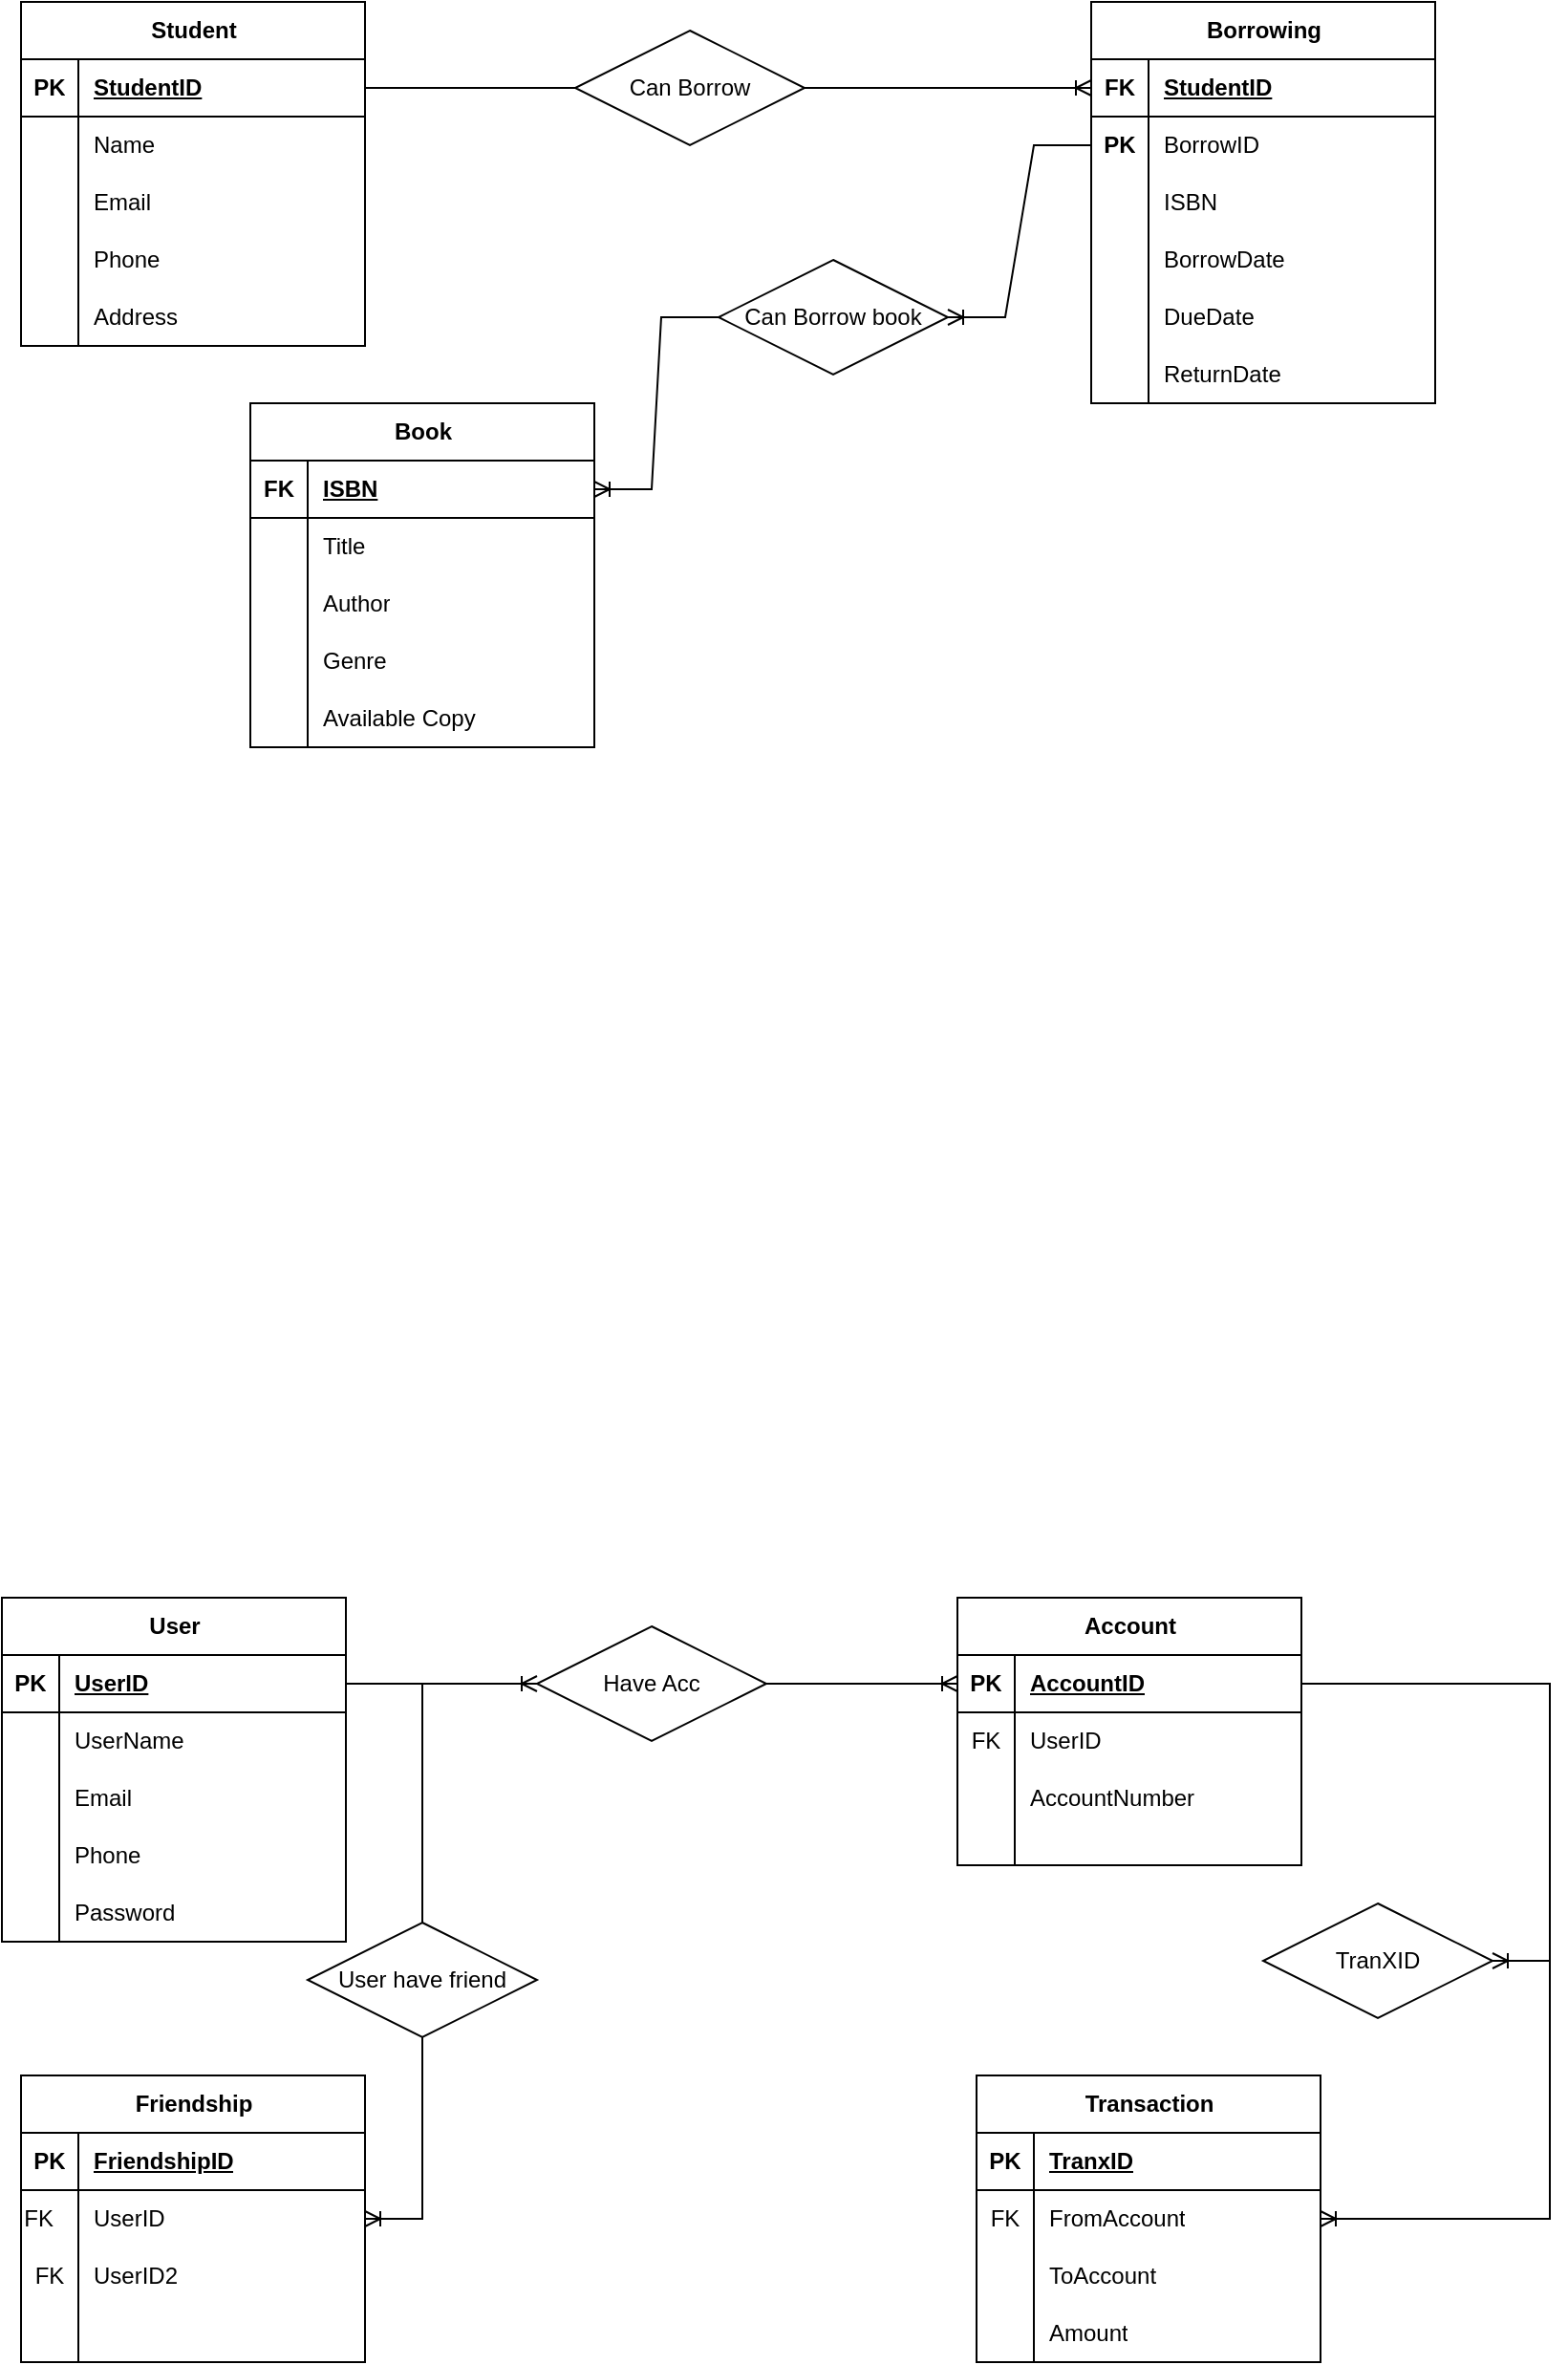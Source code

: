 <mxfile version="23.1.1" type="device">
  <diagram name="Page-1" id="Jk8TJzOwLJH_N4XYiwVv">
    <mxGraphModel dx="1345" dy="1642" grid="1" gridSize="10" guides="1" tooltips="1" connect="1" arrows="1" fold="1" page="1" pageScale="1" pageWidth="850" pageHeight="1100" math="0" shadow="0">
      <root>
        <mxCell id="0" />
        <mxCell id="1" parent="0" />
        <mxCell id="MFxHPmhv5iQctYtQhgvA-28" value="Student" style="shape=table;startSize=30;container=1;collapsible=1;childLayout=tableLayout;fixedRows=1;rowLines=0;fontStyle=1;align=center;resizeLast=1;html=1;" vertex="1" parent="1">
          <mxGeometry x="60" y="-285" width="180" height="180" as="geometry" />
        </mxCell>
        <mxCell id="MFxHPmhv5iQctYtQhgvA-29" value="" style="shape=tableRow;horizontal=0;startSize=0;swimlaneHead=0;swimlaneBody=0;fillColor=none;collapsible=0;dropTarget=0;points=[[0,0.5],[1,0.5]];portConstraint=eastwest;top=0;left=0;right=0;bottom=1;" vertex="1" parent="MFxHPmhv5iQctYtQhgvA-28">
          <mxGeometry y="30" width="180" height="30" as="geometry" />
        </mxCell>
        <mxCell id="MFxHPmhv5iQctYtQhgvA-30" value="PK" style="shape=partialRectangle;connectable=0;fillColor=none;top=0;left=0;bottom=0;right=0;fontStyle=1;overflow=hidden;whiteSpace=wrap;html=1;" vertex="1" parent="MFxHPmhv5iQctYtQhgvA-29">
          <mxGeometry width="30" height="30" as="geometry">
            <mxRectangle width="30" height="30" as="alternateBounds" />
          </mxGeometry>
        </mxCell>
        <mxCell id="MFxHPmhv5iQctYtQhgvA-31" value="StudentID" style="shape=partialRectangle;connectable=0;fillColor=none;top=0;left=0;bottom=0;right=0;align=left;spacingLeft=6;fontStyle=5;overflow=hidden;whiteSpace=wrap;html=1;" vertex="1" parent="MFxHPmhv5iQctYtQhgvA-29">
          <mxGeometry x="30" width="150" height="30" as="geometry">
            <mxRectangle width="150" height="30" as="alternateBounds" />
          </mxGeometry>
        </mxCell>
        <mxCell id="MFxHPmhv5iQctYtQhgvA-32" value="" style="shape=tableRow;horizontal=0;startSize=0;swimlaneHead=0;swimlaneBody=0;fillColor=none;collapsible=0;dropTarget=0;points=[[0,0.5],[1,0.5]];portConstraint=eastwest;top=0;left=0;right=0;bottom=0;" vertex="1" parent="MFxHPmhv5iQctYtQhgvA-28">
          <mxGeometry y="60" width="180" height="30" as="geometry" />
        </mxCell>
        <mxCell id="MFxHPmhv5iQctYtQhgvA-33" value="" style="shape=partialRectangle;connectable=0;fillColor=none;top=0;left=0;bottom=0;right=0;editable=1;overflow=hidden;whiteSpace=wrap;html=1;" vertex="1" parent="MFxHPmhv5iQctYtQhgvA-32">
          <mxGeometry width="30" height="30" as="geometry">
            <mxRectangle width="30" height="30" as="alternateBounds" />
          </mxGeometry>
        </mxCell>
        <mxCell id="MFxHPmhv5iQctYtQhgvA-34" value="Name&lt;span style=&quot;white-space: pre;&quot;&gt;&#x9;&lt;/span&gt;&amp;nbsp;" style="shape=partialRectangle;connectable=0;fillColor=none;top=0;left=0;bottom=0;right=0;align=left;spacingLeft=6;overflow=hidden;whiteSpace=wrap;html=1;" vertex="1" parent="MFxHPmhv5iQctYtQhgvA-32">
          <mxGeometry x="30" width="150" height="30" as="geometry">
            <mxRectangle width="150" height="30" as="alternateBounds" />
          </mxGeometry>
        </mxCell>
        <mxCell id="MFxHPmhv5iQctYtQhgvA-35" value="" style="shape=tableRow;horizontal=0;startSize=0;swimlaneHead=0;swimlaneBody=0;fillColor=none;collapsible=0;dropTarget=0;points=[[0,0.5],[1,0.5]];portConstraint=eastwest;top=0;left=0;right=0;bottom=0;" vertex="1" parent="MFxHPmhv5iQctYtQhgvA-28">
          <mxGeometry y="90" width="180" height="30" as="geometry" />
        </mxCell>
        <mxCell id="MFxHPmhv5iQctYtQhgvA-36" value="" style="shape=partialRectangle;connectable=0;fillColor=none;top=0;left=0;bottom=0;right=0;editable=1;overflow=hidden;whiteSpace=wrap;html=1;" vertex="1" parent="MFxHPmhv5iQctYtQhgvA-35">
          <mxGeometry width="30" height="30" as="geometry">
            <mxRectangle width="30" height="30" as="alternateBounds" />
          </mxGeometry>
        </mxCell>
        <mxCell id="MFxHPmhv5iQctYtQhgvA-37" value="Email" style="shape=partialRectangle;connectable=0;fillColor=none;top=0;left=0;bottom=0;right=0;align=left;spacingLeft=6;overflow=hidden;whiteSpace=wrap;html=1;" vertex="1" parent="MFxHPmhv5iQctYtQhgvA-35">
          <mxGeometry x="30" width="150" height="30" as="geometry">
            <mxRectangle width="150" height="30" as="alternateBounds" />
          </mxGeometry>
        </mxCell>
        <mxCell id="MFxHPmhv5iQctYtQhgvA-38" value="" style="shape=tableRow;horizontal=0;startSize=0;swimlaneHead=0;swimlaneBody=0;fillColor=none;collapsible=0;dropTarget=0;points=[[0,0.5],[1,0.5]];portConstraint=eastwest;top=0;left=0;right=0;bottom=0;" vertex="1" parent="MFxHPmhv5iQctYtQhgvA-28">
          <mxGeometry y="120" width="180" height="30" as="geometry" />
        </mxCell>
        <mxCell id="MFxHPmhv5iQctYtQhgvA-39" value="" style="shape=partialRectangle;connectable=0;fillColor=none;top=0;left=0;bottom=0;right=0;editable=1;overflow=hidden;whiteSpace=wrap;html=1;" vertex="1" parent="MFxHPmhv5iQctYtQhgvA-38">
          <mxGeometry width="30" height="30" as="geometry">
            <mxRectangle width="30" height="30" as="alternateBounds" />
          </mxGeometry>
        </mxCell>
        <mxCell id="MFxHPmhv5iQctYtQhgvA-40" value="Phone" style="shape=partialRectangle;connectable=0;fillColor=none;top=0;left=0;bottom=0;right=0;align=left;spacingLeft=6;overflow=hidden;whiteSpace=wrap;html=1;" vertex="1" parent="MFxHPmhv5iQctYtQhgvA-38">
          <mxGeometry x="30" width="150" height="30" as="geometry">
            <mxRectangle width="150" height="30" as="alternateBounds" />
          </mxGeometry>
        </mxCell>
        <mxCell id="MFxHPmhv5iQctYtQhgvA-73" value="" style="shape=tableRow;horizontal=0;startSize=0;swimlaneHead=0;swimlaneBody=0;fillColor=none;collapsible=0;dropTarget=0;points=[[0,0.5],[1,0.5]];portConstraint=eastwest;top=0;left=0;right=0;bottom=0;" vertex="1" parent="MFxHPmhv5iQctYtQhgvA-28">
          <mxGeometry y="150" width="180" height="30" as="geometry" />
        </mxCell>
        <mxCell id="MFxHPmhv5iQctYtQhgvA-74" value="" style="shape=partialRectangle;connectable=0;fillColor=none;top=0;left=0;bottom=0;right=0;editable=1;overflow=hidden;whiteSpace=wrap;html=1;" vertex="1" parent="MFxHPmhv5iQctYtQhgvA-73">
          <mxGeometry width="30" height="30" as="geometry">
            <mxRectangle width="30" height="30" as="alternateBounds" />
          </mxGeometry>
        </mxCell>
        <mxCell id="MFxHPmhv5iQctYtQhgvA-75" value="Address" style="shape=partialRectangle;connectable=0;fillColor=none;top=0;left=0;bottom=0;right=0;align=left;spacingLeft=6;overflow=hidden;whiteSpace=wrap;html=1;" vertex="1" parent="MFxHPmhv5iQctYtQhgvA-73">
          <mxGeometry x="30" width="150" height="30" as="geometry">
            <mxRectangle width="150" height="30" as="alternateBounds" />
          </mxGeometry>
        </mxCell>
        <mxCell id="MFxHPmhv5iQctYtQhgvA-41" value="Book" style="shape=table;startSize=30;container=1;collapsible=1;childLayout=tableLayout;fixedRows=1;rowLines=0;fontStyle=1;align=center;resizeLast=1;html=1;" vertex="1" parent="1">
          <mxGeometry x="180" y="-75" width="180" height="180" as="geometry" />
        </mxCell>
        <mxCell id="MFxHPmhv5iQctYtQhgvA-42" value="" style="shape=tableRow;horizontal=0;startSize=0;swimlaneHead=0;swimlaneBody=0;fillColor=none;collapsible=0;dropTarget=0;points=[[0,0.5],[1,0.5]];portConstraint=eastwest;top=0;left=0;right=0;bottom=1;" vertex="1" parent="MFxHPmhv5iQctYtQhgvA-41">
          <mxGeometry y="30" width="180" height="30" as="geometry" />
        </mxCell>
        <mxCell id="MFxHPmhv5iQctYtQhgvA-43" value="FK" style="shape=partialRectangle;connectable=0;fillColor=none;top=0;left=0;bottom=0;right=0;fontStyle=1;overflow=hidden;whiteSpace=wrap;html=1;" vertex="1" parent="MFxHPmhv5iQctYtQhgvA-42">
          <mxGeometry width="30" height="30" as="geometry">
            <mxRectangle width="30" height="30" as="alternateBounds" />
          </mxGeometry>
        </mxCell>
        <mxCell id="MFxHPmhv5iQctYtQhgvA-44" value="ISBN" style="shape=partialRectangle;connectable=0;fillColor=none;top=0;left=0;bottom=0;right=0;align=left;spacingLeft=6;fontStyle=5;overflow=hidden;whiteSpace=wrap;html=1;" vertex="1" parent="MFxHPmhv5iQctYtQhgvA-42">
          <mxGeometry x="30" width="150" height="30" as="geometry">
            <mxRectangle width="150" height="30" as="alternateBounds" />
          </mxGeometry>
        </mxCell>
        <mxCell id="MFxHPmhv5iQctYtQhgvA-45" value="" style="shape=tableRow;horizontal=0;startSize=0;swimlaneHead=0;swimlaneBody=0;fillColor=none;collapsible=0;dropTarget=0;points=[[0,0.5],[1,0.5]];portConstraint=eastwest;top=0;left=0;right=0;bottom=0;" vertex="1" parent="MFxHPmhv5iQctYtQhgvA-41">
          <mxGeometry y="60" width="180" height="30" as="geometry" />
        </mxCell>
        <mxCell id="MFxHPmhv5iQctYtQhgvA-46" value="" style="shape=partialRectangle;connectable=0;fillColor=none;top=0;left=0;bottom=0;right=0;editable=1;overflow=hidden;whiteSpace=wrap;html=1;" vertex="1" parent="MFxHPmhv5iQctYtQhgvA-45">
          <mxGeometry width="30" height="30" as="geometry">
            <mxRectangle width="30" height="30" as="alternateBounds" />
          </mxGeometry>
        </mxCell>
        <mxCell id="MFxHPmhv5iQctYtQhgvA-47" value="Title" style="shape=partialRectangle;connectable=0;fillColor=none;top=0;left=0;bottom=0;right=0;align=left;spacingLeft=6;overflow=hidden;whiteSpace=wrap;html=1;" vertex="1" parent="MFxHPmhv5iQctYtQhgvA-45">
          <mxGeometry x="30" width="150" height="30" as="geometry">
            <mxRectangle width="150" height="30" as="alternateBounds" />
          </mxGeometry>
        </mxCell>
        <mxCell id="MFxHPmhv5iQctYtQhgvA-48" value="" style="shape=tableRow;horizontal=0;startSize=0;swimlaneHead=0;swimlaneBody=0;fillColor=none;collapsible=0;dropTarget=0;points=[[0,0.5],[1,0.5]];portConstraint=eastwest;top=0;left=0;right=0;bottom=0;" vertex="1" parent="MFxHPmhv5iQctYtQhgvA-41">
          <mxGeometry y="90" width="180" height="30" as="geometry" />
        </mxCell>
        <mxCell id="MFxHPmhv5iQctYtQhgvA-49" value="" style="shape=partialRectangle;connectable=0;fillColor=none;top=0;left=0;bottom=0;right=0;editable=1;overflow=hidden;whiteSpace=wrap;html=1;" vertex="1" parent="MFxHPmhv5iQctYtQhgvA-48">
          <mxGeometry width="30" height="30" as="geometry">
            <mxRectangle width="30" height="30" as="alternateBounds" />
          </mxGeometry>
        </mxCell>
        <mxCell id="MFxHPmhv5iQctYtQhgvA-50" value="Author" style="shape=partialRectangle;connectable=0;fillColor=none;top=0;left=0;bottom=0;right=0;align=left;spacingLeft=6;overflow=hidden;whiteSpace=wrap;html=1;" vertex="1" parent="MFxHPmhv5iQctYtQhgvA-48">
          <mxGeometry x="30" width="150" height="30" as="geometry">
            <mxRectangle width="150" height="30" as="alternateBounds" />
          </mxGeometry>
        </mxCell>
        <mxCell id="MFxHPmhv5iQctYtQhgvA-51" value="" style="shape=tableRow;horizontal=0;startSize=0;swimlaneHead=0;swimlaneBody=0;fillColor=none;collapsible=0;dropTarget=0;points=[[0,0.5],[1,0.5]];portConstraint=eastwest;top=0;left=0;right=0;bottom=0;" vertex="1" parent="MFxHPmhv5iQctYtQhgvA-41">
          <mxGeometry y="120" width="180" height="30" as="geometry" />
        </mxCell>
        <mxCell id="MFxHPmhv5iQctYtQhgvA-52" value="" style="shape=partialRectangle;connectable=0;fillColor=none;top=0;left=0;bottom=0;right=0;editable=1;overflow=hidden;whiteSpace=wrap;html=1;" vertex="1" parent="MFxHPmhv5iQctYtQhgvA-51">
          <mxGeometry width="30" height="30" as="geometry">
            <mxRectangle width="30" height="30" as="alternateBounds" />
          </mxGeometry>
        </mxCell>
        <mxCell id="MFxHPmhv5iQctYtQhgvA-53" value="Genre" style="shape=partialRectangle;connectable=0;fillColor=none;top=0;left=0;bottom=0;right=0;align=left;spacingLeft=6;overflow=hidden;whiteSpace=wrap;html=1;" vertex="1" parent="MFxHPmhv5iQctYtQhgvA-51">
          <mxGeometry x="30" width="150" height="30" as="geometry">
            <mxRectangle width="150" height="30" as="alternateBounds" />
          </mxGeometry>
        </mxCell>
        <mxCell id="MFxHPmhv5iQctYtQhgvA-79" value="" style="shape=tableRow;horizontal=0;startSize=0;swimlaneHead=0;swimlaneBody=0;fillColor=none;collapsible=0;dropTarget=0;points=[[0,0.5],[1,0.5]];portConstraint=eastwest;top=0;left=0;right=0;bottom=0;" vertex="1" parent="MFxHPmhv5iQctYtQhgvA-41">
          <mxGeometry y="150" width="180" height="30" as="geometry" />
        </mxCell>
        <mxCell id="MFxHPmhv5iQctYtQhgvA-80" value="" style="shape=partialRectangle;connectable=0;fillColor=none;top=0;left=0;bottom=0;right=0;editable=1;overflow=hidden;whiteSpace=wrap;html=1;" vertex="1" parent="MFxHPmhv5iQctYtQhgvA-79">
          <mxGeometry width="30" height="30" as="geometry">
            <mxRectangle width="30" height="30" as="alternateBounds" />
          </mxGeometry>
        </mxCell>
        <mxCell id="MFxHPmhv5iQctYtQhgvA-81" value="Available Copy" style="shape=partialRectangle;connectable=0;fillColor=none;top=0;left=0;bottom=0;right=0;align=left;spacingLeft=6;overflow=hidden;whiteSpace=wrap;html=1;" vertex="1" parent="MFxHPmhv5iQctYtQhgvA-79">
          <mxGeometry x="30" width="150" height="30" as="geometry">
            <mxRectangle width="150" height="30" as="alternateBounds" />
          </mxGeometry>
        </mxCell>
        <mxCell id="MFxHPmhv5iQctYtQhgvA-54" value="Borrowing&lt;span id=&quot;docs-internal-guid-1a29ce91-7fff-66fe-49d9-c01475617aa2&quot; style=&quot;font-weight:normal;&quot;&gt;&lt;/span&gt;&lt;span id=&quot;docs-internal-guid-1a29ce91-7fff-66fe-49d9-c01475617aa2&quot; style=&quot;font-weight:normal;&quot;&gt;&lt;/span&gt;&lt;span id=&quot;docs-internal-guid-6a7fd12d-7fff-3ff5-13de-0e1c29b90899&quot; style=&quot;font-weight:normal;&quot;&gt;&lt;/span&gt;&lt;span id=&quot;docs-internal-guid-6a7fd12d-7fff-3ff5-13de-0e1c29b90899&quot; style=&quot;font-weight:normal;&quot;&gt;&lt;/span&gt;" style="shape=table;startSize=30;container=1;collapsible=1;childLayout=tableLayout;fixedRows=1;rowLines=0;fontStyle=1;align=center;resizeLast=1;html=1;" vertex="1" parent="1">
          <mxGeometry x="620" y="-285" width="180" height="210" as="geometry" />
        </mxCell>
        <mxCell id="MFxHPmhv5iQctYtQhgvA-55" value="" style="shape=tableRow;horizontal=0;startSize=0;swimlaneHead=0;swimlaneBody=0;fillColor=none;collapsible=0;dropTarget=0;points=[[0,0.5],[1,0.5]];portConstraint=eastwest;top=0;left=0;right=0;bottom=1;" vertex="1" parent="MFxHPmhv5iQctYtQhgvA-54">
          <mxGeometry y="30" width="180" height="30" as="geometry" />
        </mxCell>
        <mxCell id="MFxHPmhv5iQctYtQhgvA-56" value="FK" style="shape=partialRectangle;connectable=0;fillColor=none;top=0;left=0;bottom=0;right=0;fontStyle=1;overflow=hidden;whiteSpace=wrap;html=1;" vertex="1" parent="MFxHPmhv5iQctYtQhgvA-55">
          <mxGeometry width="30" height="30" as="geometry">
            <mxRectangle width="30" height="30" as="alternateBounds" />
          </mxGeometry>
        </mxCell>
        <mxCell id="MFxHPmhv5iQctYtQhgvA-57" value="StudentID" style="shape=partialRectangle;connectable=0;fillColor=none;top=0;left=0;bottom=0;right=0;align=left;spacingLeft=6;fontStyle=5;overflow=hidden;whiteSpace=wrap;html=1;" vertex="1" parent="MFxHPmhv5iQctYtQhgvA-55">
          <mxGeometry x="30" width="150" height="30" as="geometry">
            <mxRectangle width="150" height="30" as="alternateBounds" />
          </mxGeometry>
        </mxCell>
        <mxCell id="MFxHPmhv5iQctYtQhgvA-58" value="" style="shape=tableRow;horizontal=0;startSize=0;swimlaneHead=0;swimlaneBody=0;fillColor=none;collapsible=0;dropTarget=0;points=[[0,0.5],[1,0.5]];portConstraint=eastwest;top=0;left=0;right=0;bottom=0;" vertex="1" parent="MFxHPmhv5iQctYtQhgvA-54">
          <mxGeometry y="60" width="180" height="30" as="geometry" />
        </mxCell>
        <mxCell id="MFxHPmhv5iQctYtQhgvA-59" value="&lt;b&gt;PK&lt;/b&gt;" style="shape=partialRectangle;connectable=0;fillColor=none;top=0;left=0;bottom=0;right=0;editable=1;overflow=hidden;whiteSpace=wrap;html=1;" vertex="1" parent="MFxHPmhv5iQctYtQhgvA-58">
          <mxGeometry width="30" height="30" as="geometry">
            <mxRectangle width="30" height="30" as="alternateBounds" />
          </mxGeometry>
        </mxCell>
        <mxCell id="MFxHPmhv5iQctYtQhgvA-60" value="BorrowID" style="shape=partialRectangle;connectable=0;fillColor=none;top=0;left=0;bottom=0;right=0;align=left;spacingLeft=6;overflow=hidden;whiteSpace=wrap;html=1;" vertex="1" parent="MFxHPmhv5iQctYtQhgvA-58">
          <mxGeometry x="30" width="150" height="30" as="geometry">
            <mxRectangle width="150" height="30" as="alternateBounds" />
          </mxGeometry>
        </mxCell>
        <mxCell id="MFxHPmhv5iQctYtQhgvA-61" value="" style="shape=tableRow;horizontal=0;startSize=0;swimlaneHead=0;swimlaneBody=0;fillColor=none;collapsible=0;dropTarget=0;points=[[0,0.5],[1,0.5]];portConstraint=eastwest;top=0;left=0;right=0;bottom=0;" vertex="1" parent="MFxHPmhv5iQctYtQhgvA-54">
          <mxGeometry y="90" width="180" height="30" as="geometry" />
        </mxCell>
        <mxCell id="MFxHPmhv5iQctYtQhgvA-62" value="" style="shape=partialRectangle;connectable=0;fillColor=none;top=0;left=0;bottom=0;right=0;editable=1;overflow=hidden;whiteSpace=wrap;html=1;" vertex="1" parent="MFxHPmhv5iQctYtQhgvA-61">
          <mxGeometry width="30" height="30" as="geometry">
            <mxRectangle width="30" height="30" as="alternateBounds" />
          </mxGeometry>
        </mxCell>
        <mxCell id="MFxHPmhv5iQctYtQhgvA-63" value="ISBN" style="shape=partialRectangle;connectable=0;fillColor=none;top=0;left=0;bottom=0;right=0;align=left;spacingLeft=6;overflow=hidden;whiteSpace=wrap;html=1;" vertex="1" parent="MFxHPmhv5iQctYtQhgvA-61">
          <mxGeometry x="30" width="150" height="30" as="geometry">
            <mxRectangle width="150" height="30" as="alternateBounds" />
          </mxGeometry>
        </mxCell>
        <mxCell id="MFxHPmhv5iQctYtQhgvA-64" value="" style="shape=tableRow;horizontal=0;startSize=0;swimlaneHead=0;swimlaneBody=0;fillColor=none;collapsible=0;dropTarget=0;points=[[0,0.5],[1,0.5]];portConstraint=eastwest;top=0;left=0;right=0;bottom=0;" vertex="1" parent="MFxHPmhv5iQctYtQhgvA-54">
          <mxGeometry y="120" width="180" height="30" as="geometry" />
        </mxCell>
        <mxCell id="MFxHPmhv5iQctYtQhgvA-65" value="" style="shape=partialRectangle;connectable=0;fillColor=none;top=0;left=0;bottom=0;right=0;editable=1;overflow=hidden;whiteSpace=wrap;html=1;" vertex="1" parent="MFxHPmhv5iQctYtQhgvA-64">
          <mxGeometry width="30" height="30" as="geometry">
            <mxRectangle width="30" height="30" as="alternateBounds" />
          </mxGeometry>
        </mxCell>
        <mxCell id="MFxHPmhv5iQctYtQhgvA-66" value="BorrowDate" style="shape=partialRectangle;connectable=0;fillColor=none;top=0;left=0;bottom=0;right=0;align=left;spacingLeft=6;overflow=hidden;whiteSpace=wrap;html=1;" vertex="1" parent="MFxHPmhv5iQctYtQhgvA-64">
          <mxGeometry x="30" width="150" height="30" as="geometry">
            <mxRectangle width="150" height="30" as="alternateBounds" />
          </mxGeometry>
        </mxCell>
        <mxCell id="MFxHPmhv5iQctYtQhgvA-67" value="" style="shape=tableRow;horizontal=0;startSize=0;swimlaneHead=0;swimlaneBody=0;fillColor=none;collapsible=0;dropTarget=0;points=[[0,0.5],[1,0.5]];portConstraint=eastwest;top=0;left=0;right=0;bottom=0;" vertex="1" parent="MFxHPmhv5iQctYtQhgvA-54">
          <mxGeometry y="150" width="180" height="30" as="geometry" />
        </mxCell>
        <mxCell id="MFxHPmhv5iQctYtQhgvA-68" value="" style="shape=partialRectangle;connectable=0;fillColor=none;top=0;left=0;bottom=0;right=0;editable=1;overflow=hidden;whiteSpace=wrap;html=1;" vertex="1" parent="MFxHPmhv5iQctYtQhgvA-67">
          <mxGeometry width="30" height="30" as="geometry">
            <mxRectangle width="30" height="30" as="alternateBounds" />
          </mxGeometry>
        </mxCell>
        <mxCell id="MFxHPmhv5iQctYtQhgvA-69" value="DueDate" style="shape=partialRectangle;connectable=0;fillColor=none;top=0;left=0;bottom=0;right=0;align=left;spacingLeft=6;overflow=hidden;whiteSpace=wrap;html=1;" vertex="1" parent="MFxHPmhv5iQctYtQhgvA-67">
          <mxGeometry x="30" width="150" height="30" as="geometry">
            <mxRectangle width="150" height="30" as="alternateBounds" />
          </mxGeometry>
        </mxCell>
        <mxCell id="MFxHPmhv5iQctYtQhgvA-70" value="" style="shape=tableRow;horizontal=0;startSize=0;swimlaneHead=0;swimlaneBody=0;fillColor=none;collapsible=0;dropTarget=0;points=[[0,0.5],[1,0.5]];portConstraint=eastwest;top=0;left=0;right=0;bottom=0;" vertex="1" parent="MFxHPmhv5iQctYtQhgvA-54">
          <mxGeometry y="180" width="180" height="30" as="geometry" />
        </mxCell>
        <mxCell id="MFxHPmhv5iQctYtQhgvA-71" value="" style="shape=partialRectangle;connectable=0;fillColor=none;top=0;left=0;bottom=0;right=0;editable=1;overflow=hidden;whiteSpace=wrap;html=1;" vertex="1" parent="MFxHPmhv5iQctYtQhgvA-70">
          <mxGeometry width="30" height="30" as="geometry">
            <mxRectangle width="30" height="30" as="alternateBounds" />
          </mxGeometry>
        </mxCell>
        <mxCell id="MFxHPmhv5iQctYtQhgvA-72" value="ReturnDate" style="shape=partialRectangle;connectable=0;fillColor=none;top=0;left=0;bottom=0;right=0;align=left;spacingLeft=6;overflow=hidden;whiteSpace=wrap;html=1;" vertex="1" parent="MFxHPmhv5iQctYtQhgvA-70">
          <mxGeometry x="30" width="150" height="30" as="geometry">
            <mxRectangle width="150" height="30" as="alternateBounds" />
          </mxGeometry>
        </mxCell>
        <mxCell id="MFxHPmhv5iQctYtQhgvA-82" value="" style="edgeStyle=entityRelationEdgeStyle;fontSize=12;html=1;endArrow=ERoneToMany;rounded=0;exitX=1;exitY=0.5;exitDx=0;exitDy=0;entryX=0;entryY=0.5;entryDx=0;entryDy=0;" edge="1" parent="1" source="MFxHPmhv5iQctYtQhgvA-29" target="MFxHPmhv5iQctYtQhgvA-55">
          <mxGeometry width="100" height="100" relative="1" as="geometry">
            <mxPoint x="280" y="-70" as="sourcePoint" />
            <mxPoint x="380" y="-170" as="targetPoint" />
          </mxGeometry>
        </mxCell>
        <mxCell id="MFxHPmhv5iQctYtQhgvA-83" value="" style="edgeStyle=entityRelationEdgeStyle;fontSize=12;html=1;endArrow=ERoneToMany;rounded=0;exitX=0;exitY=0.5;exitDx=0;exitDy=0;entryX=1;entryY=0.5;entryDx=0;entryDy=0;" edge="1" parent="1" source="MFxHPmhv5iQctYtQhgvA-85" target="MFxHPmhv5iQctYtQhgvA-42">
          <mxGeometry width="100" height="100" relative="1" as="geometry">
            <mxPoint x="260" y="-70" as="sourcePoint" />
            <mxPoint x="550" y="-20" as="targetPoint" />
            <Array as="points">
              <mxPoint x="510" y="-130" />
              <mxPoint x="300" y="-180" />
              <mxPoint x="290" y="-170" />
              <mxPoint x="560" y="-60" />
            </Array>
          </mxGeometry>
        </mxCell>
        <mxCell id="MFxHPmhv5iQctYtQhgvA-84" value="Can Borrow" style="shape=rhombus;perimeter=rhombusPerimeter;whiteSpace=wrap;html=1;align=center;" vertex="1" parent="1">
          <mxGeometry x="350" y="-270" width="120" height="60" as="geometry" />
        </mxCell>
        <mxCell id="MFxHPmhv5iQctYtQhgvA-86" value="" style="edgeStyle=entityRelationEdgeStyle;fontSize=12;html=1;endArrow=ERoneToMany;rounded=0;exitX=0;exitY=0.5;exitDx=0;exitDy=0;entryX=1;entryY=0.5;entryDx=0;entryDy=0;" edge="1" parent="1" source="MFxHPmhv5iQctYtQhgvA-58" target="MFxHPmhv5iQctYtQhgvA-85">
          <mxGeometry width="100" height="100" relative="1" as="geometry">
            <mxPoint x="620" y="-210" as="sourcePoint" />
            <mxPoint x="425" y="-30" as="targetPoint" />
            <Array as="points">
              <mxPoint x="540" y="-130" />
              <mxPoint x="520" y="-130" />
            </Array>
          </mxGeometry>
        </mxCell>
        <mxCell id="MFxHPmhv5iQctYtQhgvA-85" value="Can Borrow book" style="shape=rhombus;perimeter=rhombusPerimeter;whiteSpace=wrap;html=1;align=center;" vertex="1" parent="1">
          <mxGeometry x="425" y="-150" width="120" height="60" as="geometry" />
        </mxCell>
        <mxCell id="MFxHPmhv5iQctYtQhgvA-87" value="User" style="shape=table;startSize=30;container=1;collapsible=1;childLayout=tableLayout;fixedRows=1;rowLines=0;fontStyle=1;align=center;resizeLast=1;html=1;" vertex="1" parent="1">
          <mxGeometry x="50" y="550" width="180" height="180" as="geometry" />
        </mxCell>
        <mxCell id="MFxHPmhv5iQctYtQhgvA-88" value="" style="shape=tableRow;horizontal=0;startSize=0;swimlaneHead=0;swimlaneBody=0;fillColor=none;collapsible=0;dropTarget=0;points=[[0,0.5],[1,0.5]];portConstraint=eastwest;top=0;left=0;right=0;bottom=1;" vertex="1" parent="MFxHPmhv5iQctYtQhgvA-87">
          <mxGeometry y="30" width="180" height="30" as="geometry" />
        </mxCell>
        <mxCell id="MFxHPmhv5iQctYtQhgvA-89" value="PK" style="shape=partialRectangle;connectable=0;fillColor=none;top=0;left=0;bottom=0;right=0;fontStyle=1;overflow=hidden;whiteSpace=wrap;html=1;" vertex="1" parent="MFxHPmhv5iQctYtQhgvA-88">
          <mxGeometry width="30" height="30" as="geometry">
            <mxRectangle width="30" height="30" as="alternateBounds" />
          </mxGeometry>
        </mxCell>
        <mxCell id="MFxHPmhv5iQctYtQhgvA-90" value="UserID" style="shape=partialRectangle;connectable=0;fillColor=none;top=0;left=0;bottom=0;right=0;align=left;spacingLeft=6;fontStyle=5;overflow=hidden;whiteSpace=wrap;html=1;" vertex="1" parent="MFxHPmhv5iQctYtQhgvA-88">
          <mxGeometry x="30" width="150" height="30" as="geometry">
            <mxRectangle width="150" height="30" as="alternateBounds" />
          </mxGeometry>
        </mxCell>
        <mxCell id="MFxHPmhv5iQctYtQhgvA-91" value="" style="shape=tableRow;horizontal=0;startSize=0;swimlaneHead=0;swimlaneBody=0;fillColor=none;collapsible=0;dropTarget=0;points=[[0,0.5],[1,0.5]];portConstraint=eastwest;top=0;left=0;right=0;bottom=0;" vertex="1" parent="MFxHPmhv5iQctYtQhgvA-87">
          <mxGeometry y="60" width="180" height="30" as="geometry" />
        </mxCell>
        <mxCell id="MFxHPmhv5iQctYtQhgvA-92" value="" style="shape=partialRectangle;connectable=0;fillColor=none;top=0;left=0;bottom=0;right=0;editable=1;overflow=hidden;whiteSpace=wrap;html=1;" vertex="1" parent="MFxHPmhv5iQctYtQhgvA-91">
          <mxGeometry width="30" height="30" as="geometry">
            <mxRectangle width="30" height="30" as="alternateBounds" />
          </mxGeometry>
        </mxCell>
        <mxCell id="MFxHPmhv5iQctYtQhgvA-93" value="UserName" style="shape=partialRectangle;connectable=0;fillColor=none;top=0;left=0;bottom=0;right=0;align=left;spacingLeft=6;overflow=hidden;whiteSpace=wrap;html=1;" vertex="1" parent="MFxHPmhv5iQctYtQhgvA-91">
          <mxGeometry x="30" width="150" height="30" as="geometry">
            <mxRectangle width="150" height="30" as="alternateBounds" />
          </mxGeometry>
        </mxCell>
        <mxCell id="MFxHPmhv5iQctYtQhgvA-94" value="" style="shape=tableRow;horizontal=0;startSize=0;swimlaneHead=0;swimlaneBody=0;fillColor=none;collapsible=0;dropTarget=0;points=[[0,0.5],[1,0.5]];portConstraint=eastwest;top=0;left=0;right=0;bottom=0;" vertex="1" parent="MFxHPmhv5iQctYtQhgvA-87">
          <mxGeometry y="90" width="180" height="30" as="geometry" />
        </mxCell>
        <mxCell id="MFxHPmhv5iQctYtQhgvA-95" value="" style="shape=partialRectangle;connectable=0;fillColor=none;top=0;left=0;bottom=0;right=0;editable=1;overflow=hidden;whiteSpace=wrap;html=1;" vertex="1" parent="MFxHPmhv5iQctYtQhgvA-94">
          <mxGeometry width="30" height="30" as="geometry">
            <mxRectangle width="30" height="30" as="alternateBounds" />
          </mxGeometry>
        </mxCell>
        <mxCell id="MFxHPmhv5iQctYtQhgvA-96" value="Email" style="shape=partialRectangle;connectable=0;fillColor=none;top=0;left=0;bottom=0;right=0;align=left;spacingLeft=6;overflow=hidden;whiteSpace=wrap;html=1;" vertex="1" parent="MFxHPmhv5iQctYtQhgvA-94">
          <mxGeometry x="30" width="150" height="30" as="geometry">
            <mxRectangle width="150" height="30" as="alternateBounds" />
          </mxGeometry>
        </mxCell>
        <mxCell id="MFxHPmhv5iQctYtQhgvA-97" value="" style="shape=tableRow;horizontal=0;startSize=0;swimlaneHead=0;swimlaneBody=0;fillColor=none;collapsible=0;dropTarget=0;points=[[0,0.5],[1,0.5]];portConstraint=eastwest;top=0;left=0;right=0;bottom=0;" vertex="1" parent="MFxHPmhv5iQctYtQhgvA-87">
          <mxGeometry y="120" width="180" height="30" as="geometry" />
        </mxCell>
        <mxCell id="MFxHPmhv5iQctYtQhgvA-98" value="" style="shape=partialRectangle;connectable=0;fillColor=none;top=0;left=0;bottom=0;right=0;editable=1;overflow=hidden;whiteSpace=wrap;html=1;" vertex="1" parent="MFxHPmhv5iQctYtQhgvA-97">
          <mxGeometry width="30" height="30" as="geometry">
            <mxRectangle width="30" height="30" as="alternateBounds" />
          </mxGeometry>
        </mxCell>
        <mxCell id="MFxHPmhv5iQctYtQhgvA-99" value="Phone" style="shape=partialRectangle;connectable=0;fillColor=none;top=0;left=0;bottom=0;right=0;align=left;spacingLeft=6;overflow=hidden;whiteSpace=wrap;html=1;" vertex="1" parent="MFxHPmhv5iQctYtQhgvA-97">
          <mxGeometry x="30" width="150" height="30" as="geometry">
            <mxRectangle width="150" height="30" as="alternateBounds" />
          </mxGeometry>
        </mxCell>
        <mxCell id="MFxHPmhv5iQctYtQhgvA-139" value="" style="shape=tableRow;horizontal=0;startSize=0;swimlaneHead=0;swimlaneBody=0;fillColor=none;collapsible=0;dropTarget=0;points=[[0,0.5],[1,0.5]];portConstraint=eastwest;top=0;left=0;right=0;bottom=0;" vertex="1" parent="MFxHPmhv5iQctYtQhgvA-87">
          <mxGeometry y="150" width="180" height="30" as="geometry" />
        </mxCell>
        <mxCell id="MFxHPmhv5iQctYtQhgvA-140" value="" style="shape=partialRectangle;connectable=0;fillColor=none;top=0;left=0;bottom=0;right=0;editable=1;overflow=hidden;whiteSpace=wrap;html=1;" vertex="1" parent="MFxHPmhv5iQctYtQhgvA-139">
          <mxGeometry width="30" height="30" as="geometry">
            <mxRectangle width="30" height="30" as="alternateBounds" />
          </mxGeometry>
        </mxCell>
        <mxCell id="MFxHPmhv5iQctYtQhgvA-141" value="Password" style="shape=partialRectangle;connectable=0;fillColor=none;top=0;left=0;bottom=0;right=0;align=left;spacingLeft=6;overflow=hidden;whiteSpace=wrap;html=1;" vertex="1" parent="MFxHPmhv5iQctYtQhgvA-139">
          <mxGeometry x="30" width="150" height="30" as="geometry">
            <mxRectangle width="150" height="30" as="alternateBounds" />
          </mxGeometry>
        </mxCell>
        <mxCell id="MFxHPmhv5iQctYtQhgvA-100" value="Friendship" style="shape=table;startSize=30;container=1;collapsible=1;childLayout=tableLayout;fixedRows=1;rowLines=0;fontStyle=1;align=center;resizeLast=1;html=1;" vertex="1" parent="1">
          <mxGeometry x="60" y="800" width="180" height="150" as="geometry" />
        </mxCell>
        <mxCell id="MFxHPmhv5iQctYtQhgvA-101" value="" style="shape=tableRow;horizontal=0;startSize=0;swimlaneHead=0;swimlaneBody=0;fillColor=none;collapsible=0;dropTarget=0;points=[[0,0.5],[1,0.5]];portConstraint=eastwest;top=0;left=0;right=0;bottom=1;" vertex="1" parent="MFxHPmhv5iQctYtQhgvA-100">
          <mxGeometry y="30" width="180" height="30" as="geometry" />
        </mxCell>
        <mxCell id="MFxHPmhv5iQctYtQhgvA-102" value="PK" style="shape=partialRectangle;connectable=0;fillColor=none;top=0;left=0;bottom=0;right=0;fontStyle=1;overflow=hidden;whiteSpace=wrap;html=1;" vertex="1" parent="MFxHPmhv5iQctYtQhgvA-101">
          <mxGeometry width="30" height="30" as="geometry">
            <mxRectangle width="30" height="30" as="alternateBounds" />
          </mxGeometry>
        </mxCell>
        <mxCell id="MFxHPmhv5iQctYtQhgvA-103" value="FriendshipID" style="shape=partialRectangle;connectable=0;fillColor=none;top=0;left=0;bottom=0;right=0;align=left;spacingLeft=6;fontStyle=5;overflow=hidden;whiteSpace=wrap;html=1;" vertex="1" parent="MFxHPmhv5iQctYtQhgvA-101">
          <mxGeometry x="30" width="150" height="30" as="geometry">
            <mxRectangle width="150" height="30" as="alternateBounds" />
          </mxGeometry>
        </mxCell>
        <mxCell id="MFxHPmhv5iQctYtQhgvA-104" value="" style="shape=tableRow;horizontal=0;startSize=0;swimlaneHead=0;swimlaneBody=0;fillColor=none;collapsible=0;dropTarget=0;points=[[0,0.5],[1,0.5]];portConstraint=eastwest;top=0;left=0;right=0;bottom=0;" vertex="1" parent="MFxHPmhv5iQctYtQhgvA-100">
          <mxGeometry y="60" width="180" height="30" as="geometry" />
        </mxCell>
        <mxCell id="MFxHPmhv5iQctYtQhgvA-105" value="FK&lt;span style=&quot;white-space: pre;&quot;&gt;&#x9;&lt;/span&gt;" style="shape=partialRectangle;connectable=0;fillColor=none;top=0;left=0;bottom=0;right=0;editable=1;overflow=hidden;whiteSpace=wrap;html=1;" vertex="1" parent="MFxHPmhv5iQctYtQhgvA-104">
          <mxGeometry width="30" height="30" as="geometry">
            <mxRectangle width="30" height="30" as="alternateBounds" />
          </mxGeometry>
        </mxCell>
        <mxCell id="MFxHPmhv5iQctYtQhgvA-106" value="UserID" style="shape=partialRectangle;connectable=0;fillColor=none;top=0;left=0;bottom=0;right=0;align=left;spacingLeft=6;overflow=hidden;whiteSpace=wrap;html=1;" vertex="1" parent="MFxHPmhv5iQctYtQhgvA-104">
          <mxGeometry x="30" width="150" height="30" as="geometry">
            <mxRectangle width="150" height="30" as="alternateBounds" />
          </mxGeometry>
        </mxCell>
        <mxCell id="MFxHPmhv5iQctYtQhgvA-107" value="" style="shape=tableRow;horizontal=0;startSize=0;swimlaneHead=0;swimlaneBody=0;fillColor=none;collapsible=0;dropTarget=0;points=[[0,0.5],[1,0.5]];portConstraint=eastwest;top=0;left=0;right=0;bottom=0;" vertex="1" parent="MFxHPmhv5iQctYtQhgvA-100">
          <mxGeometry y="90" width="180" height="30" as="geometry" />
        </mxCell>
        <mxCell id="MFxHPmhv5iQctYtQhgvA-108" value="FK" style="shape=partialRectangle;connectable=0;fillColor=none;top=0;left=0;bottom=0;right=0;editable=1;overflow=hidden;whiteSpace=wrap;html=1;" vertex="1" parent="MFxHPmhv5iQctYtQhgvA-107">
          <mxGeometry width="30" height="30" as="geometry">
            <mxRectangle width="30" height="30" as="alternateBounds" />
          </mxGeometry>
        </mxCell>
        <mxCell id="MFxHPmhv5iQctYtQhgvA-109" value="UserID2" style="shape=partialRectangle;connectable=0;fillColor=none;top=0;left=0;bottom=0;right=0;align=left;spacingLeft=6;overflow=hidden;whiteSpace=wrap;html=1;" vertex="1" parent="MFxHPmhv5iQctYtQhgvA-107">
          <mxGeometry x="30" width="150" height="30" as="geometry">
            <mxRectangle width="150" height="30" as="alternateBounds" />
          </mxGeometry>
        </mxCell>
        <mxCell id="MFxHPmhv5iQctYtQhgvA-110" value="" style="shape=tableRow;horizontal=0;startSize=0;swimlaneHead=0;swimlaneBody=0;fillColor=none;collapsible=0;dropTarget=0;points=[[0,0.5],[1,0.5]];portConstraint=eastwest;top=0;left=0;right=0;bottom=0;" vertex="1" parent="MFxHPmhv5iQctYtQhgvA-100">
          <mxGeometry y="120" width="180" height="30" as="geometry" />
        </mxCell>
        <mxCell id="MFxHPmhv5iQctYtQhgvA-111" value="" style="shape=partialRectangle;connectable=0;fillColor=none;top=0;left=0;bottom=0;right=0;editable=1;overflow=hidden;whiteSpace=wrap;html=1;" vertex="1" parent="MFxHPmhv5iQctYtQhgvA-110">
          <mxGeometry width="30" height="30" as="geometry">
            <mxRectangle width="30" height="30" as="alternateBounds" />
          </mxGeometry>
        </mxCell>
        <mxCell id="MFxHPmhv5iQctYtQhgvA-112" value="" style="shape=partialRectangle;connectable=0;fillColor=none;top=0;left=0;bottom=0;right=0;align=left;spacingLeft=6;overflow=hidden;whiteSpace=wrap;html=1;" vertex="1" parent="MFxHPmhv5iQctYtQhgvA-110">
          <mxGeometry x="30" width="150" height="30" as="geometry">
            <mxRectangle width="150" height="30" as="alternateBounds" />
          </mxGeometry>
        </mxCell>
        <mxCell id="MFxHPmhv5iQctYtQhgvA-113" value="Transaction" style="shape=table;startSize=30;container=1;collapsible=1;childLayout=tableLayout;fixedRows=1;rowLines=0;fontStyle=1;align=center;resizeLast=1;html=1;" vertex="1" parent="1">
          <mxGeometry x="560" y="800" width="180" height="150" as="geometry" />
        </mxCell>
        <mxCell id="MFxHPmhv5iQctYtQhgvA-114" value="" style="shape=tableRow;horizontal=0;startSize=0;swimlaneHead=0;swimlaneBody=0;fillColor=none;collapsible=0;dropTarget=0;points=[[0,0.5],[1,0.5]];portConstraint=eastwest;top=0;left=0;right=0;bottom=1;" vertex="1" parent="MFxHPmhv5iQctYtQhgvA-113">
          <mxGeometry y="30" width="180" height="30" as="geometry" />
        </mxCell>
        <mxCell id="MFxHPmhv5iQctYtQhgvA-115" value="PK" style="shape=partialRectangle;connectable=0;fillColor=none;top=0;left=0;bottom=0;right=0;fontStyle=1;overflow=hidden;whiteSpace=wrap;html=1;" vertex="1" parent="MFxHPmhv5iQctYtQhgvA-114">
          <mxGeometry width="30" height="30" as="geometry">
            <mxRectangle width="30" height="30" as="alternateBounds" />
          </mxGeometry>
        </mxCell>
        <mxCell id="MFxHPmhv5iQctYtQhgvA-116" value="TranxID" style="shape=partialRectangle;connectable=0;fillColor=none;top=0;left=0;bottom=0;right=0;align=left;spacingLeft=6;fontStyle=5;overflow=hidden;whiteSpace=wrap;html=1;" vertex="1" parent="MFxHPmhv5iQctYtQhgvA-114">
          <mxGeometry x="30" width="150" height="30" as="geometry">
            <mxRectangle width="150" height="30" as="alternateBounds" />
          </mxGeometry>
        </mxCell>
        <mxCell id="MFxHPmhv5iQctYtQhgvA-117" value="" style="shape=tableRow;horizontal=0;startSize=0;swimlaneHead=0;swimlaneBody=0;fillColor=none;collapsible=0;dropTarget=0;points=[[0,0.5],[1,0.5]];portConstraint=eastwest;top=0;left=0;right=0;bottom=0;" vertex="1" parent="MFxHPmhv5iQctYtQhgvA-113">
          <mxGeometry y="60" width="180" height="30" as="geometry" />
        </mxCell>
        <mxCell id="MFxHPmhv5iQctYtQhgvA-118" value="FK" style="shape=partialRectangle;connectable=0;fillColor=none;top=0;left=0;bottom=0;right=0;editable=1;overflow=hidden;whiteSpace=wrap;html=1;" vertex="1" parent="MFxHPmhv5iQctYtQhgvA-117">
          <mxGeometry width="30" height="30" as="geometry">
            <mxRectangle width="30" height="30" as="alternateBounds" />
          </mxGeometry>
        </mxCell>
        <mxCell id="MFxHPmhv5iQctYtQhgvA-119" value="FromAccount" style="shape=partialRectangle;connectable=0;fillColor=none;top=0;left=0;bottom=0;right=0;align=left;spacingLeft=6;overflow=hidden;whiteSpace=wrap;html=1;" vertex="1" parent="MFxHPmhv5iQctYtQhgvA-117">
          <mxGeometry x="30" width="150" height="30" as="geometry">
            <mxRectangle width="150" height="30" as="alternateBounds" />
          </mxGeometry>
        </mxCell>
        <mxCell id="MFxHPmhv5iQctYtQhgvA-120" value="" style="shape=tableRow;horizontal=0;startSize=0;swimlaneHead=0;swimlaneBody=0;fillColor=none;collapsible=0;dropTarget=0;points=[[0,0.5],[1,0.5]];portConstraint=eastwest;top=0;left=0;right=0;bottom=0;" vertex="1" parent="MFxHPmhv5iQctYtQhgvA-113">
          <mxGeometry y="90" width="180" height="30" as="geometry" />
        </mxCell>
        <mxCell id="MFxHPmhv5iQctYtQhgvA-121" value="" style="shape=partialRectangle;connectable=0;fillColor=none;top=0;left=0;bottom=0;right=0;editable=1;overflow=hidden;whiteSpace=wrap;html=1;" vertex="1" parent="MFxHPmhv5iQctYtQhgvA-120">
          <mxGeometry width="30" height="30" as="geometry">
            <mxRectangle width="30" height="30" as="alternateBounds" />
          </mxGeometry>
        </mxCell>
        <mxCell id="MFxHPmhv5iQctYtQhgvA-122" value="ToAccount" style="shape=partialRectangle;connectable=0;fillColor=none;top=0;left=0;bottom=0;right=0;align=left;spacingLeft=6;overflow=hidden;whiteSpace=wrap;html=1;" vertex="1" parent="MFxHPmhv5iQctYtQhgvA-120">
          <mxGeometry x="30" width="150" height="30" as="geometry">
            <mxRectangle width="150" height="30" as="alternateBounds" />
          </mxGeometry>
        </mxCell>
        <mxCell id="MFxHPmhv5iQctYtQhgvA-123" value="" style="shape=tableRow;horizontal=0;startSize=0;swimlaneHead=0;swimlaneBody=0;fillColor=none;collapsible=0;dropTarget=0;points=[[0,0.5],[1,0.5]];portConstraint=eastwest;top=0;left=0;right=0;bottom=0;" vertex="1" parent="MFxHPmhv5iQctYtQhgvA-113">
          <mxGeometry y="120" width="180" height="30" as="geometry" />
        </mxCell>
        <mxCell id="MFxHPmhv5iQctYtQhgvA-124" value="" style="shape=partialRectangle;connectable=0;fillColor=none;top=0;left=0;bottom=0;right=0;editable=1;overflow=hidden;whiteSpace=wrap;html=1;" vertex="1" parent="MFxHPmhv5iQctYtQhgvA-123">
          <mxGeometry width="30" height="30" as="geometry">
            <mxRectangle width="30" height="30" as="alternateBounds" />
          </mxGeometry>
        </mxCell>
        <mxCell id="MFxHPmhv5iQctYtQhgvA-125" value="Amount" style="shape=partialRectangle;connectable=0;fillColor=none;top=0;left=0;bottom=0;right=0;align=left;spacingLeft=6;overflow=hidden;whiteSpace=wrap;html=1;" vertex="1" parent="MFxHPmhv5iQctYtQhgvA-123">
          <mxGeometry x="30" width="150" height="30" as="geometry">
            <mxRectangle width="150" height="30" as="alternateBounds" />
          </mxGeometry>
        </mxCell>
        <mxCell id="MFxHPmhv5iQctYtQhgvA-126" value="Account" style="shape=table;startSize=30;container=1;collapsible=1;childLayout=tableLayout;fixedRows=1;rowLines=0;fontStyle=1;align=center;resizeLast=1;html=1;" vertex="1" parent="1">
          <mxGeometry x="550" y="550" width="180" height="140" as="geometry" />
        </mxCell>
        <mxCell id="MFxHPmhv5iQctYtQhgvA-127" value="" style="shape=tableRow;horizontal=0;startSize=0;swimlaneHead=0;swimlaneBody=0;fillColor=none;collapsible=0;dropTarget=0;points=[[0,0.5],[1,0.5]];portConstraint=eastwest;top=0;left=0;right=0;bottom=1;" vertex="1" parent="MFxHPmhv5iQctYtQhgvA-126">
          <mxGeometry y="30" width="180" height="30" as="geometry" />
        </mxCell>
        <mxCell id="MFxHPmhv5iQctYtQhgvA-128" value="PK" style="shape=partialRectangle;connectable=0;fillColor=none;top=0;left=0;bottom=0;right=0;fontStyle=1;overflow=hidden;whiteSpace=wrap;html=1;" vertex="1" parent="MFxHPmhv5iQctYtQhgvA-127">
          <mxGeometry width="30" height="30" as="geometry">
            <mxRectangle width="30" height="30" as="alternateBounds" />
          </mxGeometry>
        </mxCell>
        <mxCell id="MFxHPmhv5iQctYtQhgvA-129" value="AccountID" style="shape=partialRectangle;connectable=0;fillColor=none;top=0;left=0;bottom=0;right=0;align=left;spacingLeft=6;fontStyle=5;overflow=hidden;whiteSpace=wrap;html=1;" vertex="1" parent="MFxHPmhv5iQctYtQhgvA-127">
          <mxGeometry x="30" width="150" height="30" as="geometry">
            <mxRectangle width="150" height="30" as="alternateBounds" />
          </mxGeometry>
        </mxCell>
        <mxCell id="MFxHPmhv5iQctYtQhgvA-130" value="" style="shape=tableRow;horizontal=0;startSize=0;swimlaneHead=0;swimlaneBody=0;fillColor=none;collapsible=0;dropTarget=0;points=[[0,0.5],[1,0.5]];portConstraint=eastwest;top=0;left=0;right=0;bottom=0;" vertex="1" parent="MFxHPmhv5iQctYtQhgvA-126">
          <mxGeometry y="60" width="180" height="30" as="geometry" />
        </mxCell>
        <mxCell id="MFxHPmhv5iQctYtQhgvA-131" value="FK" style="shape=partialRectangle;connectable=0;fillColor=none;top=0;left=0;bottom=0;right=0;editable=1;overflow=hidden;whiteSpace=wrap;html=1;" vertex="1" parent="MFxHPmhv5iQctYtQhgvA-130">
          <mxGeometry width="30" height="30" as="geometry">
            <mxRectangle width="30" height="30" as="alternateBounds" />
          </mxGeometry>
        </mxCell>
        <mxCell id="MFxHPmhv5iQctYtQhgvA-132" value="UserID" style="shape=partialRectangle;connectable=0;fillColor=none;top=0;left=0;bottom=0;right=0;align=left;spacingLeft=6;overflow=hidden;whiteSpace=wrap;html=1;" vertex="1" parent="MFxHPmhv5iQctYtQhgvA-130">
          <mxGeometry x="30" width="150" height="30" as="geometry">
            <mxRectangle width="150" height="30" as="alternateBounds" />
          </mxGeometry>
        </mxCell>
        <mxCell id="MFxHPmhv5iQctYtQhgvA-133" value="" style="shape=tableRow;horizontal=0;startSize=0;swimlaneHead=0;swimlaneBody=0;fillColor=none;collapsible=0;dropTarget=0;points=[[0,0.5],[1,0.5]];portConstraint=eastwest;top=0;left=0;right=0;bottom=0;" vertex="1" parent="MFxHPmhv5iQctYtQhgvA-126">
          <mxGeometry y="90" width="180" height="30" as="geometry" />
        </mxCell>
        <mxCell id="MFxHPmhv5iQctYtQhgvA-134" value="" style="shape=partialRectangle;connectable=0;fillColor=none;top=0;left=0;bottom=0;right=0;editable=1;overflow=hidden;whiteSpace=wrap;html=1;" vertex="1" parent="MFxHPmhv5iQctYtQhgvA-133">
          <mxGeometry width="30" height="30" as="geometry">
            <mxRectangle width="30" height="30" as="alternateBounds" />
          </mxGeometry>
        </mxCell>
        <mxCell id="MFxHPmhv5iQctYtQhgvA-135" value="AccountNumber" style="shape=partialRectangle;connectable=0;fillColor=none;top=0;left=0;bottom=0;right=0;align=left;spacingLeft=6;overflow=hidden;whiteSpace=wrap;html=1;" vertex="1" parent="MFxHPmhv5iQctYtQhgvA-133">
          <mxGeometry x="30" width="150" height="30" as="geometry">
            <mxRectangle width="150" height="30" as="alternateBounds" />
          </mxGeometry>
        </mxCell>
        <mxCell id="MFxHPmhv5iQctYtQhgvA-136" value="" style="shape=tableRow;horizontal=0;startSize=0;swimlaneHead=0;swimlaneBody=0;fillColor=none;collapsible=0;dropTarget=0;points=[[0,0.5],[1,0.5]];portConstraint=eastwest;top=0;left=0;right=0;bottom=0;" vertex="1" parent="MFxHPmhv5iQctYtQhgvA-126">
          <mxGeometry y="120" width="180" height="20" as="geometry" />
        </mxCell>
        <mxCell id="MFxHPmhv5iQctYtQhgvA-137" value="" style="shape=partialRectangle;connectable=0;fillColor=none;top=0;left=0;bottom=0;right=0;editable=1;overflow=hidden;whiteSpace=wrap;html=1;" vertex="1" parent="MFxHPmhv5iQctYtQhgvA-136">
          <mxGeometry width="30" height="20" as="geometry">
            <mxRectangle width="30" height="20" as="alternateBounds" />
          </mxGeometry>
        </mxCell>
        <mxCell id="MFxHPmhv5iQctYtQhgvA-138" value="" style="shape=partialRectangle;connectable=0;fillColor=none;top=0;left=0;bottom=0;right=0;align=left;spacingLeft=6;overflow=hidden;whiteSpace=wrap;html=1;" vertex="1" parent="MFxHPmhv5iQctYtQhgvA-136">
          <mxGeometry x="30" width="150" height="20" as="geometry">
            <mxRectangle width="150" height="20" as="alternateBounds" />
          </mxGeometry>
        </mxCell>
        <mxCell id="MFxHPmhv5iQctYtQhgvA-142" value="" style="edgeStyle=entityRelationEdgeStyle;fontSize=12;html=1;endArrow=ERoneToMany;rounded=0;exitX=1;exitY=0.5;exitDx=0;exitDy=0;entryX=0;entryY=0.5;entryDx=0;entryDy=0;" edge="1" parent="1" source="MFxHPmhv5iQctYtQhgvA-146" target="MFxHPmhv5iQctYtQhgvA-127">
          <mxGeometry width="100" height="100" relative="1" as="geometry">
            <mxPoint x="400" y="830" as="sourcePoint" />
            <mxPoint x="500" y="730" as="targetPoint" />
          </mxGeometry>
        </mxCell>
        <mxCell id="MFxHPmhv5iQctYtQhgvA-143" value="" style="edgeStyle=entityRelationEdgeStyle;fontSize=12;html=1;endArrow=ERoneToMany;rounded=0;exitX=1;exitY=0.5;exitDx=0;exitDy=0;" edge="1" parent="1" source="MFxHPmhv5iQctYtQhgvA-88" target="MFxHPmhv5iQctYtQhgvA-104">
          <mxGeometry width="100" height="100" relative="1" as="geometry">
            <mxPoint x="240" y="605" as="sourcePoint" />
            <mxPoint x="350" y="780" as="targetPoint" />
            <Array as="points">
              <mxPoint x="320" y="830" />
            </Array>
          </mxGeometry>
        </mxCell>
        <mxCell id="MFxHPmhv5iQctYtQhgvA-144" value="" style="edgeStyle=entityRelationEdgeStyle;fontSize=12;html=1;endArrow=ERoneToMany;rounded=0;" edge="1" parent="1" source="MFxHPmhv5iQctYtQhgvA-148" target="MFxHPmhv5iQctYtQhgvA-117">
          <mxGeometry width="100" height="100" relative="1" as="geometry">
            <mxPoint x="500" y="630" as="sourcePoint" />
            <mxPoint x="560" y="840" as="targetPoint" />
            <Array as="points">
              <mxPoint x="700" y="645" />
              <mxPoint x="410" y="665" />
              <mxPoint x="400" y="785" />
              <mxPoint x="430" y="695" />
              <mxPoint x="420" y="745" />
              <mxPoint x="430" y="755" />
            </Array>
          </mxGeometry>
        </mxCell>
        <mxCell id="MFxHPmhv5iQctYtQhgvA-145" value="User have friend" style="shape=rhombus;perimeter=rhombusPerimeter;whiteSpace=wrap;html=1;align=center;" vertex="1" parent="1">
          <mxGeometry x="210" y="720" width="120" height="60" as="geometry" />
        </mxCell>
        <mxCell id="MFxHPmhv5iQctYtQhgvA-147" value="" style="edgeStyle=entityRelationEdgeStyle;fontSize=12;html=1;endArrow=ERoneToMany;rounded=0;exitX=1;exitY=0.5;exitDx=0;exitDy=0;entryX=0;entryY=0.5;entryDx=0;entryDy=0;" edge="1" parent="1" source="MFxHPmhv5iQctYtQhgvA-88" target="MFxHPmhv5iQctYtQhgvA-146">
          <mxGeometry width="100" height="100" relative="1" as="geometry">
            <mxPoint x="230" y="595" as="sourcePoint" />
            <mxPoint x="550" y="595" as="targetPoint" />
          </mxGeometry>
        </mxCell>
        <mxCell id="MFxHPmhv5iQctYtQhgvA-146" value="Have Acc" style="shape=rhombus;perimeter=rhombusPerimeter;whiteSpace=wrap;html=1;align=center;" vertex="1" parent="1">
          <mxGeometry x="330" y="565" width="120" height="60" as="geometry" />
        </mxCell>
        <mxCell id="MFxHPmhv5iQctYtQhgvA-154" value="" style="edgeStyle=entityRelationEdgeStyle;fontSize=12;html=1;endArrow=ERoneToMany;rounded=0;" edge="1" parent="1" source="MFxHPmhv5iQctYtQhgvA-127" target="MFxHPmhv5iQctYtQhgvA-148">
          <mxGeometry width="100" height="100" relative="1" as="geometry">
            <mxPoint x="730" y="595" as="sourcePoint" />
            <mxPoint x="740" y="875" as="targetPoint" />
            <Array as="points" />
          </mxGeometry>
        </mxCell>
        <mxCell id="MFxHPmhv5iQctYtQhgvA-148" value="TranXID" style="shape=rhombus;perimeter=rhombusPerimeter;whiteSpace=wrap;html=1;align=center;" vertex="1" parent="1">
          <mxGeometry x="710" y="710" width="120" height="60" as="geometry" />
        </mxCell>
      </root>
    </mxGraphModel>
  </diagram>
</mxfile>
